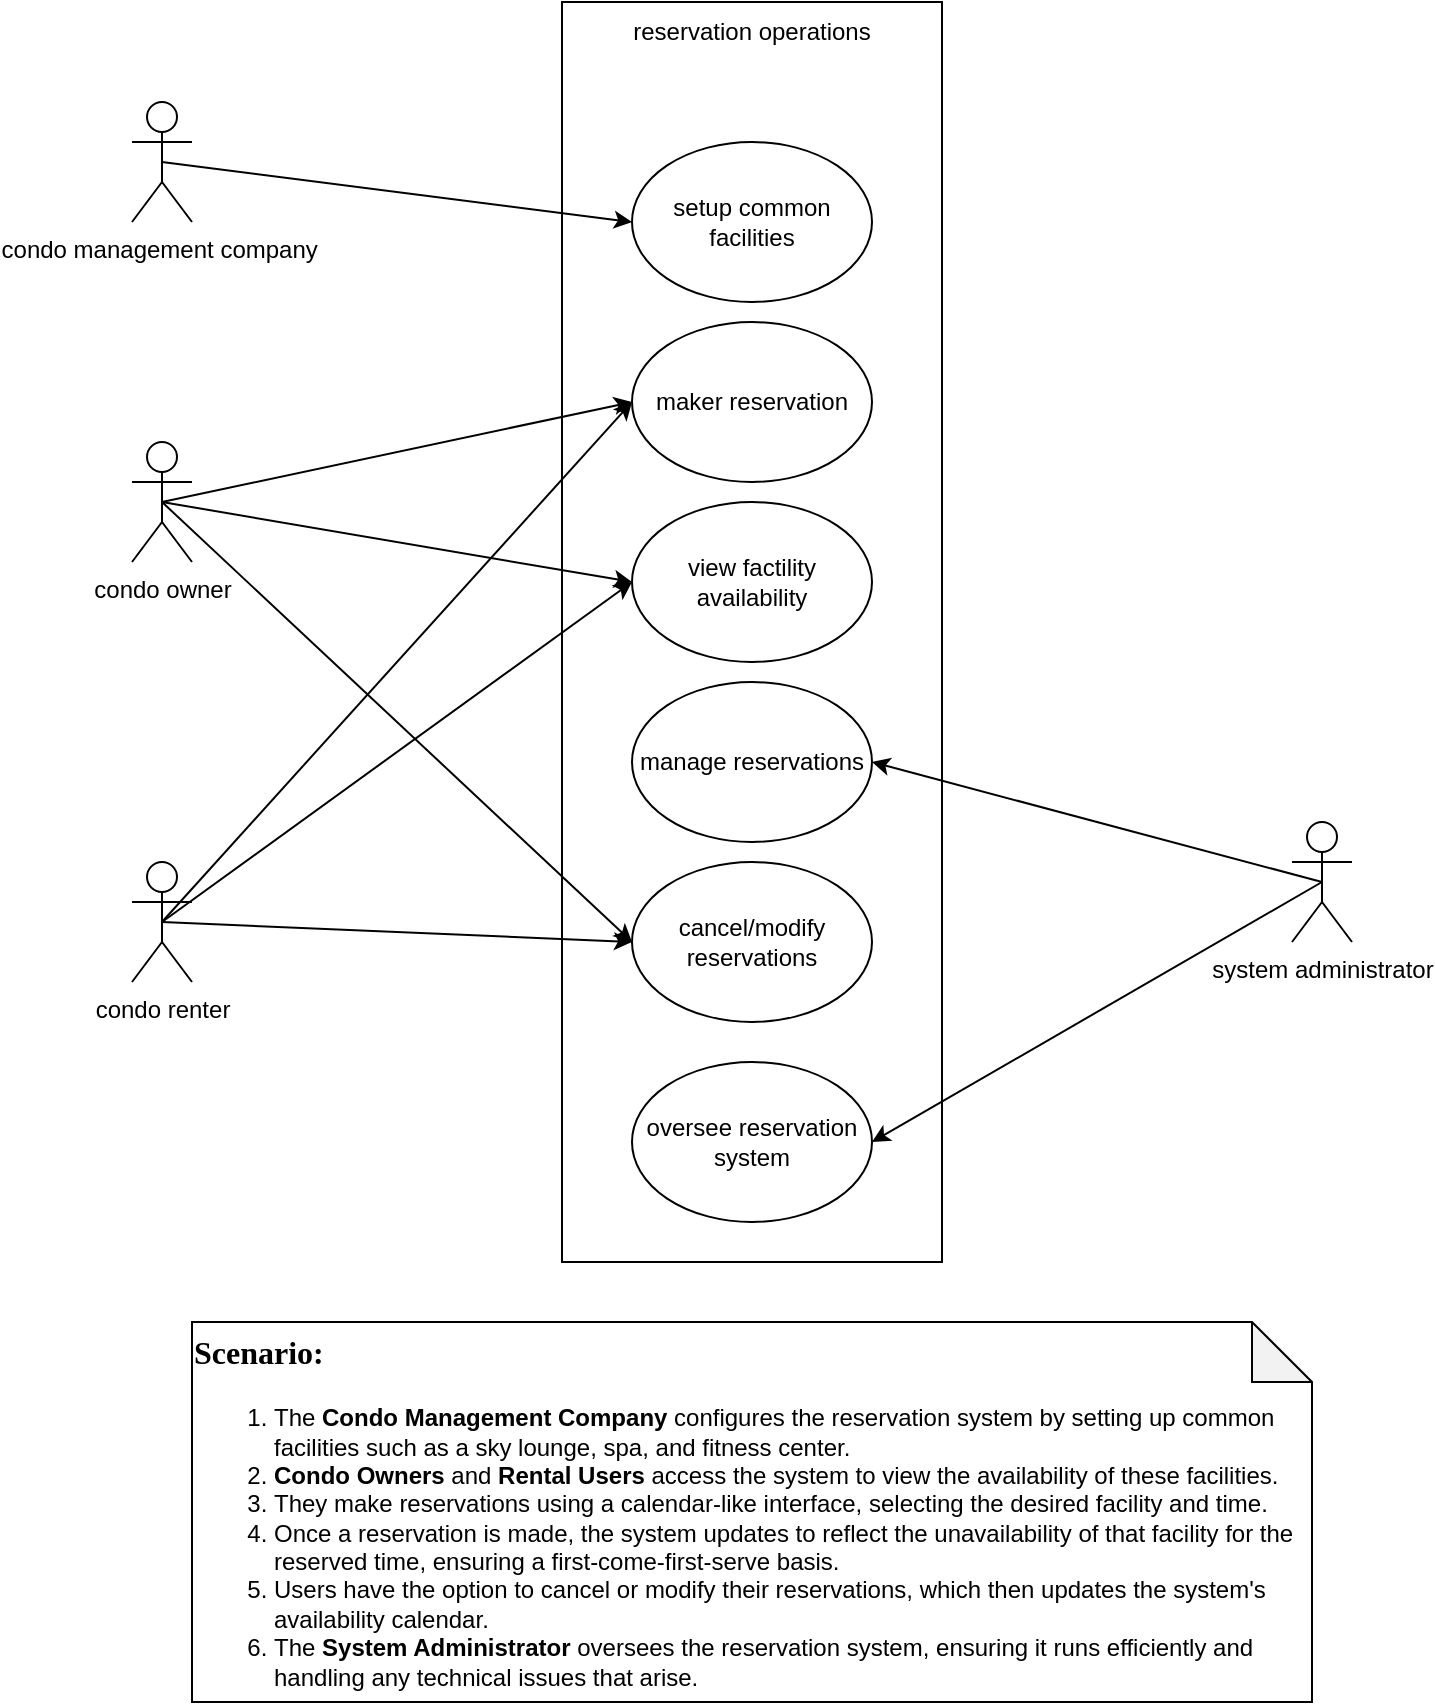 <mxfile version="23.0.2" type="google">
  <diagram name="Page-1" id="sXt613YUKD1uRUZ4ef0Q">
    <mxGraphModel grid="1" page="1" gridSize="10" guides="1" tooltips="1" connect="1" arrows="1" fold="1" pageScale="1" pageWidth="850" pageHeight="1100" math="0" shadow="0">
      <root>
        <mxCell id="0" />
        <mxCell id="1" parent="0" />
        <mxCell id="TJ0xfPZVYOcRARA6PoL8-1" value="condo management company&amp;nbsp;" style="shape=umlActor;verticalLabelPosition=bottom;verticalAlign=top;html=1;outlineConnect=0;" vertex="1" parent="1">
          <mxGeometry x="120" y="170" width="30" height="60" as="geometry" />
        </mxCell>
        <mxCell id="TJ0xfPZVYOcRARA6PoL8-2" value="condo owner" style="shape=umlActor;verticalLabelPosition=bottom;verticalAlign=top;html=1;outlineConnect=0;" vertex="1" parent="1">
          <mxGeometry x="120" y="340" width="30" height="60" as="geometry" />
        </mxCell>
        <mxCell id="TJ0xfPZVYOcRARA6PoL8-3" value="system administrator" style="shape=umlActor;verticalLabelPosition=bottom;verticalAlign=top;html=1;outlineConnect=0;" vertex="1" parent="1">
          <mxGeometry x="700" y="530" width="30" height="60" as="geometry" />
        </mxCell>
        <mxCell id="TJ0xfPZVYOcRARA6PoL8-4" value="" style="rounded=0;whiteSpace=wrap;html=1;" vertex="1" parent="1">
          <mxGeometry x="335" y="120" width="190" height="630" as="geometry" />
        </mxCell>
        <mxCell id="TJ0xfPZVYOcRARA6PoL8-5" value="setup common facilities" style="ellipse;whiteSpace=wrap;html=1;" vertex="1" parent="1">
          <mxGeometry x="370" y="190" width="120" height="80" as="geometry" />
        </mxCell>
        <mxCell id="TJ0xfPZVYOcRARA6PoL8-6" value="" style="endArrow=classic;html=1;rounded=0;exitX=0.5;exitY=0.5;exitDx=0;exitDy=0;exitPerimeter=0;entryX=0;entryY=0.5;entryDx=0;entryDy=0;" edge="1" parent="1" source="TJ0xfPZVYOcRARA6PoL8-1" target="TJ0xfPZVYOcRARA6PoL8-5">
          <mxGeometry width="50" height="50" relative="1" as="geometry">
            <mxPoint x="140" y="250" as="sourcePoint" />
            <mxPoint x="190" y="200" as="targetPoint" />
          </mxGeometry>
        </mxCell>
        <mxCell id="TJ0xfPZVYOcRARA6PoL8-7" value="cancel/modify reservations" style="ellipse;whiteSpace=wrap;html=1;" vertex="1" parent="1">
          <mxGeometry x="370" y="550" width="120" height="80" as="geometry" />
        </mxCell>
        <mxCell id="TJ0xfPZVYOcRARA6PoL8-8" value="" style="endArrow=classic;html=1;rounded=0;exitX=0.5;exitY=0.5;exitDx=0;exitDy=0;exitPerimeter=0;entryX=0;entryY=0.5;entryDx=0;entryDy=0;" edge="1" parent="1" source="TJ0xfPZVYOcRARA6PoL8-18" target="TJ0xfPZVYOcRARA6PoL8-7">
          <mxGeometry width="50" height="50" relative="1" as="geometry">
            <mxPoint x="70" y="590" as="sourcePoint" />
            <mxPoint x="120" y="540" as="targetPoint" />
          </mxGeometry>
        </mxCell>
        <mxCell id="TJ0xfPZVYOcRARA6PoL8-9" value="maker reservation" style="ellipse;whiteSpace=wrap;html=1;" vertex="1" parent="1">
          <mxGeometry x="370" y="280" width="120" height="80" as="geometry" />
        </mxCell>
        <mxCell id="TJ0xfPZVYOcRARA6PoL8-10" value="" style="endArrow=classic;html=1;rounded=0;entryX=0;entryY=0.5;entryDx=0;entryDy=0;exitX=0.5;exitY=0.5;exitDx=0;exitDy=0;exitPerimeter=0;" edge="1" parent="1" source="TJ0xfPZVYOcRARA6PoL8-2" target="TJ0xfPZVYOcRARA6PoL8-9">
          <mxGeometry width="50" height="50" relative="1" as="geometry">
            <mxPoint x="140" y="320" as="sourcePoint" />
            <mxPoint x="380" y="290" as="targetPoint" />
          </mxGeometry>
        </mxCell>
        <mxCell id="TJ0xfPZVYOcRARA6PoL8-11" value="view factility availability" style="ellipse;whiteSpace=wrap;html=1;" vertex="1" parent="1">
          <mxGeometry x="370" y="370" width="120" height="80" as="geometry" />
        </mxCell>
        <mxCell id="TJ0xfPZVYOcRARA6PoL8-12" value="" style="endArrow=classic;html=1;rounded=0;entryX=0;entryY=0.5;entryDx=0;entryDy=0;exitX=0.5;exitY=0.5;exitDx=0;exitDy=0;exitPerimeter=0;" edge="1" parent="1" source="TJ0xfPZVYOcRARA6PoL8-2" target="TJ0xfPZVYOcRARA6PoL8-11">
          <mxGeometry width="50" height="50" relative="1" as="geometry">
            <mxPoint x="150" y="330" as="sourcePoint" />
            <mxPoint x="380" y="380" as="targetPoint" />
          </mxGeometry>
        </mxCell>
        <mxCell id="TJ0xfPZVYOcRARA6PoL8-13" value="manage reservations" style="ellipse;whiteSpace=wrap;html=1;" vertex="1" parent="1">
          <mxGeometry x="370" y="460" width="120" height="80" as="geometry" />
        </mxCell>
        <mxCell id="TJ0xfPZVYOcRARA6PoL8-14" value="" style="endArrow=classic;html=1;rounded=0;exitX=0.5;exitY=0.5;exitDx=0;exitDy=0;exitPerimeter=0;entryX=1;entryY=0.5;entryDx=0;entryDy=0;" edge="1" parent="1" source="TJ0xfPZVYOcRARA6PoL8-3" target="TJ0xfPZVYOcRARA6PoL8-13">
          <mxGeometry width="50" height="50" relative="1" as="geometry">
            <mxPoint x="580" y="510" as="sourcePoint" />
            <mxPoint x="630" y="460" as="targetPoint" />
          </mxGeometry>
        </mxCell>
        <mxCell id="TJ0xfPZVYOcRARA6PoL8-15" value="oversee reservation system" style="ellipse;whiteSpace=wrap;html=1;" vertex="1" parent="1">
          <mxGeometry x="370" y="650" width="120" height="80" as="geometry" />
        </mxCell>
        <mxCell id="TJ0xfPZVYOcRARA6PoL8-16" value="" style="endArrow=classic;html=1;rounded=0;entryX=1;entryY=0.5;entryDx=0;entryDy=0;exitX=0.5;exitY=0.5;exitDx=0;exitDy=0;exitPerimeter=0;" edge="1" parent="1" source="TJ0xfPZVYOcRARA6PoL8-3" target="TJ0xfPZVYOcRARA6PoL8-15">
          <mxGeometry width="50" height="50" relative="1" as="geometry">
            <mxPoint x="140" y="650" as="sourcePoint" />
            <mxPoint x="380" y="600" as="targetPoint" />
          </mxGeometry>
        </mxCell>
        <mxCell id="TJ0xfPZVYOcRARA6PoL8-17" value="reservation operations" style="text;html=1;strokeColor=none;fillColor=none;align=center;verticalAlign=middle;whiteSpace=wrap;rounded=0;" vertex="1" parent="1">
          <mxGeometry x="350" y="120" width="160" height="30" as="geometry" />
        </mxCell>
        <mxCell id="TJ0xfPZVYOcRARA6PoL8-18" value="condo renter" style="shape=umlActor;verticalLabelPosition=bottom;verticalAlign=top;html=1;outlineConnect=0;" vertex="1" parent="1">
          <mxGeometry x="120" y="550" width="30" height="60" as="geometry" />
        </mxCell>
        <mxCell id="TJ0xfPZVYOcRARA6PoL8-20" value="" style="endArrow=classic;html=1;rounded=0;exitX=0.5;exitY=0.5;exitDx=0;exitDy=0;exitPerimeter=0;entryX=0;entryY=0.5;entryDx=0;entryDy=0;" edge="1" parent="1" source="TJ0xfPZVYOcRARA6PoL8-2" target="TJ0xfPZVYOcRARA6PoL8-7">
          <mxGeometry width="50" height="50" relative="1" as="geometry">
            <mxPoint x="145" y="550" as="sourcePoint" />
            <mxPoint x="380" y="600" as="targetPoint" />
          </mxGeometry>
        </mxCell>
        <mxCell id="TJ0xfPZVYOcRARA6PoL8-21" value="" style="endArrow=classic;html=1;rounded=0;exitX=0.5;exitY=0.5;exitDx=0;exitDy=0;exitPerimeter=0;entryX=0;entryY=0.5;entryDx=0;entryDy=0;" edge="1" parent="1" source="TJ0xfPZVYOcRARA6PoL8-18" target="TJ0xfPZVYOcRARA6PoL8-9">
          <mxGeometry width="50" height="50" relative="1" as="geometry">
            <mxPoint x="145" y="440" as="sourcePoint" />
            <mxPoint x="370" y="320" as="targetPoint" />
          </mxGeometry>
        </mxCell>
        <mxCell id="TJ0xfPZVYOcRARA6PoL8-22" value="" style="endArrow=classic;html=1;rounded=0;entryX=0;entryY=0.5;entryDx=0;entryDy=0;exitX=0.5;exitY=0.5;exitDx=0;exitDy=0;exitPerimeter=0;" edge="1" parent="1" source="TJ0xfPZVYOcRARA6PoL8-18" target="TJ0xfPZVYOcRARA6PoL8-11">
          <mxGeometry width="50" height="50" relative="1" as="geometry">
            <mxPoint x="145" y="440" as="sourcePoint" />
            <mxPoint x="380" y="420" as="targetPoint" />
          </mxGeometry>
        </mxCell>
        <mxCell id="TJ0xfPZVYOcRARA6PoL8-24" style="edgeStyle=orthogonalEdgeStyle;rounded=0;orthogonalLoop=1;jettySize=auto;html=1;exitX=0.5;exitY=1;exitDx=0;exitDy=0;" edge="1" parent="1" source="TJ0xfPZVYOcRARA6PoL8-4" target="TJ0xfPZVYOcRARA6PoL8-4">
          <mxGeometry relative="1" as="geometry" />
        </mxCell>
        <mxCell id="Gz_9t_dJxxLR79BPT3cL-1" value="&lt;p style=&quot;margin: 0cm 0cm 12pt; font-size: medium; font-family: &amp;quot;Times New Roman&amp;quot;, serif; text-align: start;&quot; class=&quot;MsoNormal&quot;&gt;&lt;b&gt;Scenario:&lt;/b&gt;&lt;/p&gt;&lt;ol style=&quot;margin-bottom: 0cm; text-align: start; margin-top: 0cm;&quot; type=&quot;1&quot; start=&quot;1&quot;&gt;&lt;li class=&quot;MsoNormal&quot;&gt;The&amp;nbsp;&lt;b&gt;Condo Management Company&lt;/b&gt;&amp;nbsp;configures the reservation system by setting up common facilities such as a sky lounge, spa, and fitness center.&lt;/li&gt;&lt;li class=&quot;MsoNormal&quot;&gt;&lt;b&gt;Condo Owners&lt;/b&gt;&amp;nbsp;and&amp;nbsp;&lt;b&gt;Rental Users&lt;/b&gt;&amp;nbsp;access the system to view the availability of these facilities.&lt;/li&gt;&lt;li class=&quot;MsoNormal&quot;&gt;They make reservations using a calendar-like interface, selecting the desired facility and time.&lt;/li&gt;&lt;li class=&quot;MsoNormal&quot;&gt;Once a reservation is made, the system updates to reflect the unavailability of that facility for the reserved time, ensuring a first-come-first-serve basis.&lt;/li&gt;&lt;li class=&quot;MsoNormal&quot;&gt;Users have the option to cancel or modify their reservations, which then updates the system&#39;s availability calendar.&lt;/li&gt;&lt;li class=&quot;MsoNormal&quot;&gt;The&amp;nbsp;&lt;b&gt;System Administrator&lt;/b&gt;&amp;nbsp;oversees the reservation system, ensuring it runs efficiently and handling any technical issues that arise.&lt;/li&gt;&lt;/ol&gt;" style="shape=note;whiteSpace=wrap;html=1;backgroundOutline=1;darkOpacity=0.05;" vertex="1" parent="1">
          <mxGeometry x="150" y="780" width="560" height="190" as="geometry" />
        </mxCell>
      </root>
    </mxGraphModel>
  </diagram>
</mxfile>
